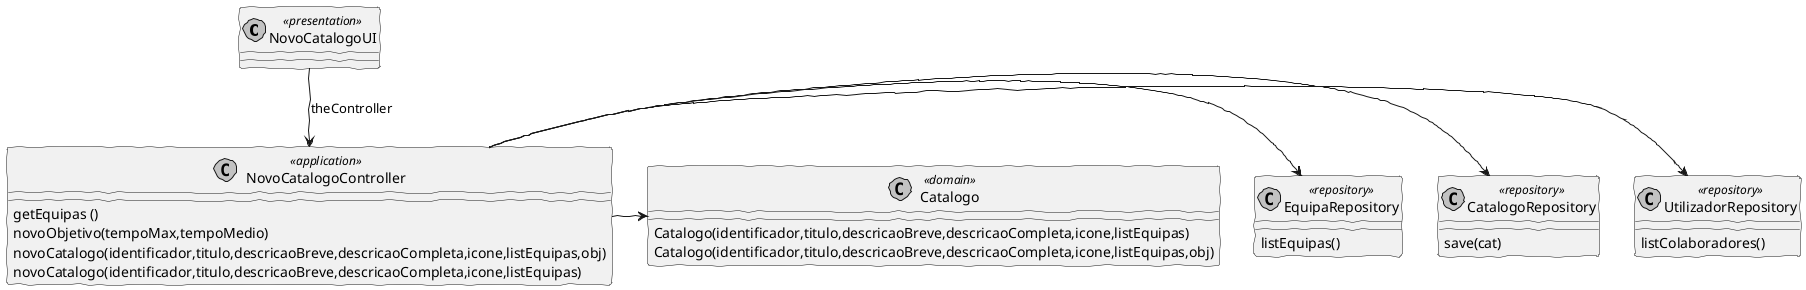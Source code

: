 @startuml
'http://plantuml.com/skinparam.html
skinparam handwritten true
skinparam monochrome true
skinparam packageStyle rect
skinparam defaultFontName FG Virgil
skinparam shadowing false

class NovoCatalogoUI <<presentation>>
class NovoCatalogoController <<application>>
class Catalogo <<domain>>
class CatalogoRepository <<repository>>
class UtilizadorRepository <<repository>>
class EquipaRepository <<repository>>


NovoCatalogoUI --> NovoCatalogoController : theController

NovoCatalogoController -> UtilizadorRepository
NovoCatalogoController -> CatalogoRepository
NovoCatalogoController -> EquipaRepository
NovoCatalogoController -> Catalogo

NovoCatalogoController : getEquipas ()
NovoCatalogoController : novoObjetivo(tempoMax,tempoMedio)
NovoCatalogoController : novoCatalogo(identificador,titulo,descricaoBreve,descricaoCompleta,icone,listEquipas,obj)
NovoCatalogoController : novoCatalogo(identificador,titulo,descricaoBreve,descricaoCompleta,icone,listEquipas)

Catalogo : Catalogo(identificador,titulo,descricaoBreve,descricaoCompleta,icone,listEquipas)
Catalogo : Catalogo(identificador,titulo,descricaoBreve,descricaoCompleta,icone,listEquipas,obj) 

CatalogoRepository : save(cat)

UtilizadorRepository : listColaboradores()

EquipaRepository : listEquipas()

@enduml